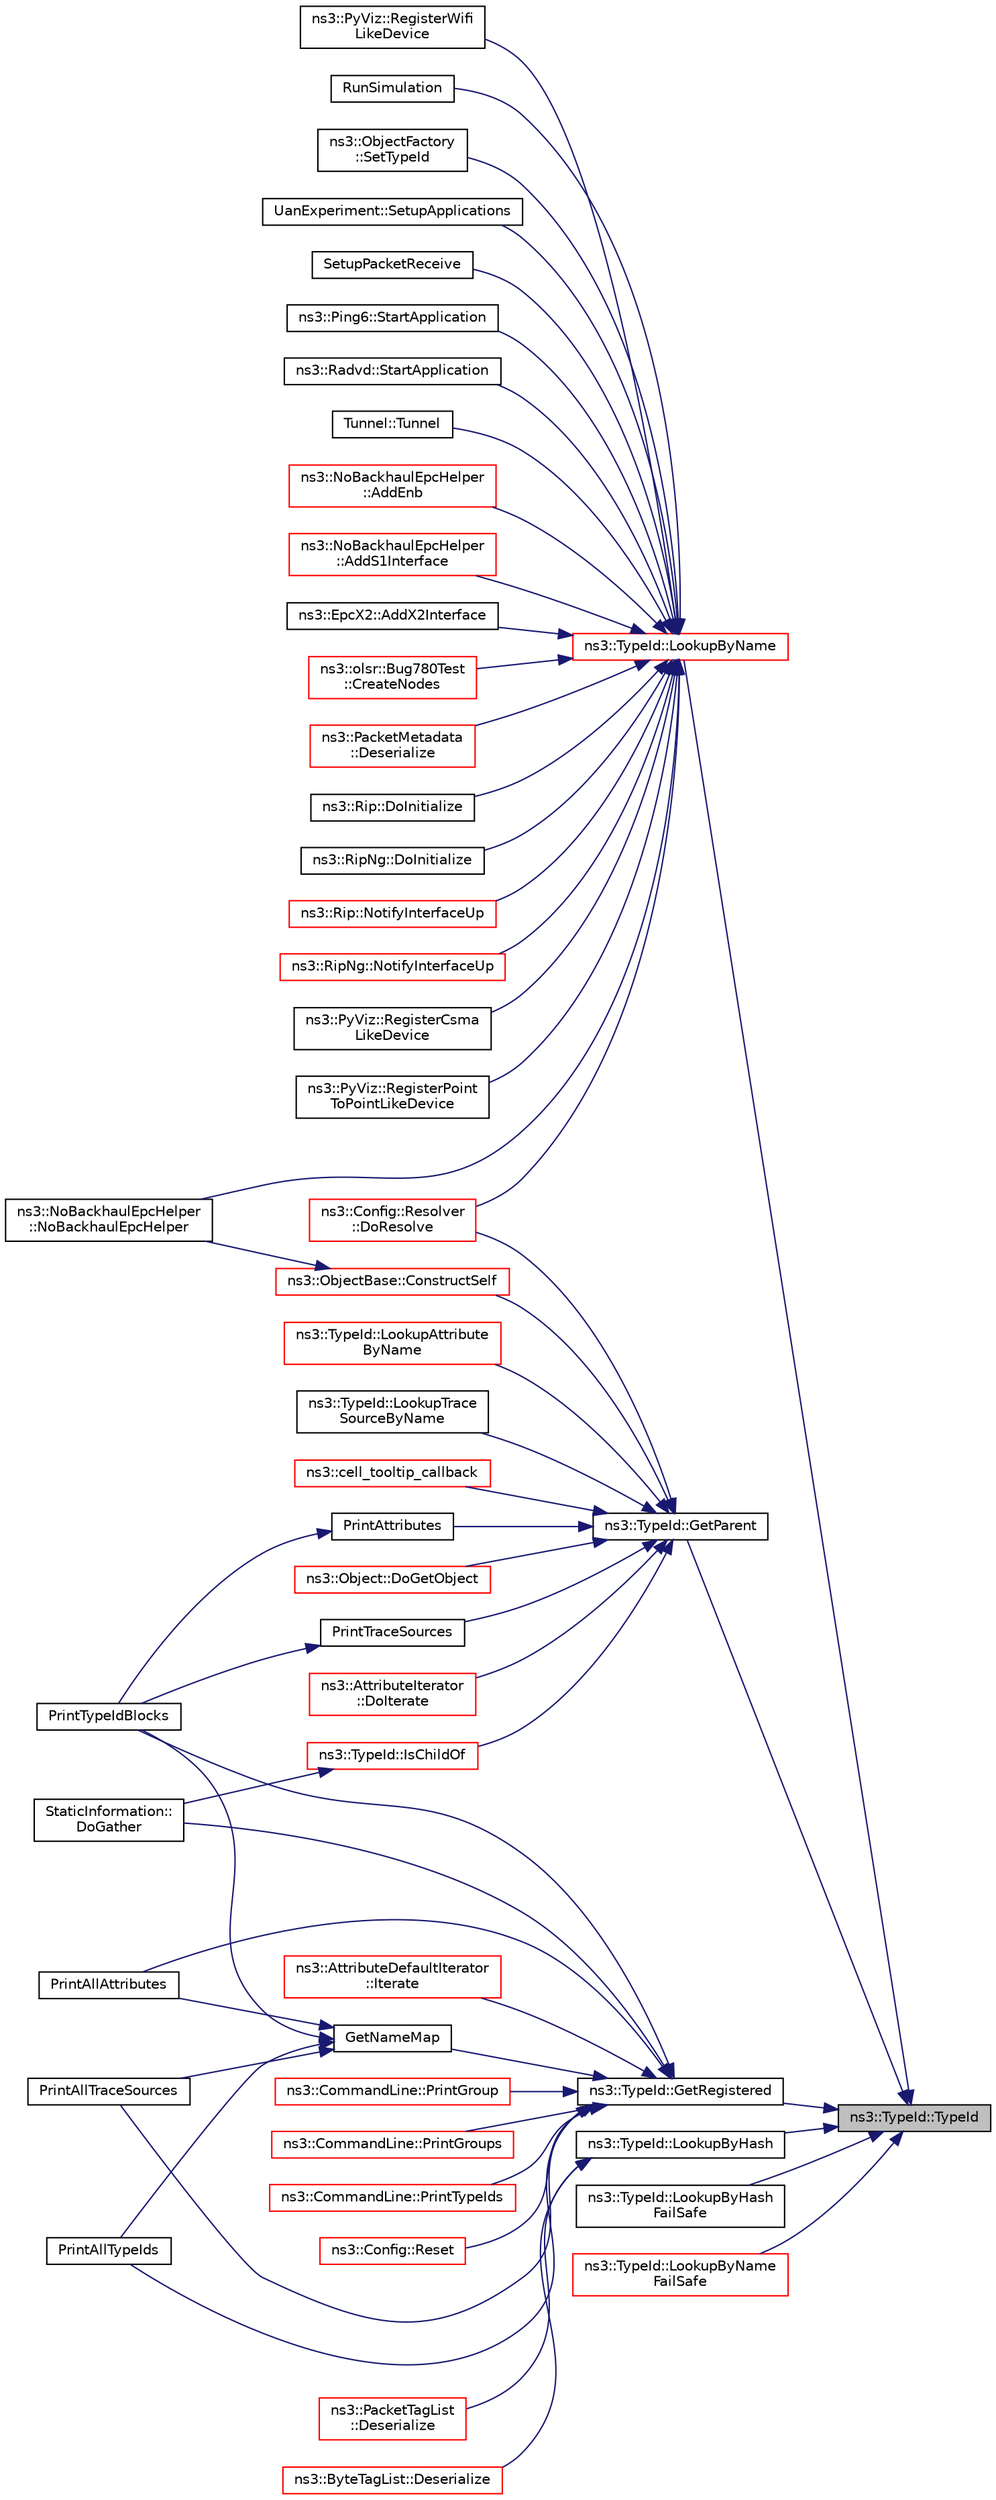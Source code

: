 digraph "ns3::TypeId::TypeId"
{
 // LATEX_PDF_SIZE
  edge [fontname="Helvetica",fontsize="10",labelfontname="Helvetica",labelfontsize="10"];
  node [fontname="Helvetica",fontsize="10",shape=record];
  rankdir="RL";
  Node1 [label="ns3::TypeId::TypeId",height=0.2,width=0.4,color="black", fillcolor="grey75", style="filled", fontcolor="black",tooltip="Default constructor."];
  Node1 -> Node2 [dir="back",color="midnightblue",fontsize="10",style="solid",fontname="Helvetica"];
  Node2 [label="ns3::TypeId::GetParent",height=0.2,width=0.4,color="black", fillcolor="white", style="filled",URL="$classns3_1_1_type_id.html#ab84f81aee52154af39a8668b59c89d63",tooltip="Get the parent of this TypeId."];
  Node2 -> Node3 [dir="back",color="midnightblue",fontsize="10",style="solid",fontname="Helvetica"];
  Node3 [label="ns3::cell_tooltip_callback",height=0.2,width=0.4,color="red", fillcolor="white", style="filled",URL="$namespacens3.html#a0b4dc016823f5ae857205ca40e91cc56",tooltip="This function displays the tooltip for an object, pointer, vector item or an attribute."];
  Node2 -> Node6 [dir="back",color="midnightblue",fontsize="10",style="solid",fontname="Helvetica"];
  Node6 [label="ns3::ObjectBase::ConstructSelf",height=0.2,width=0.4,color="red", fillcolor="white", style="filled",URL="$classns3_1_1_object_base.html#a5cda18dec6d0744cb652a3ed60056958",tooltip="Complete construction of ObjectBase; invoked by derived classes."];
  Node6 -> Node10 [dir="back",color="midnightblue",fontsize="10",style="solid",fontname="Helvetica"];
  Node10 [label="ns3::NoBackhaulEpcHelper\l::NoBackhaulEpcHelper",height=0.2,width=0.4,color="black", fillcolor="white", style="filled",URL="$classns3_1_1_no_backhaul_epc_helper.html#a8822666431eefe3a78ba2a0bf4ca1bae",tooltip="Constructor."];
  Node2 -> Node2515 [dir="back",color="midnightblue",fontsize="10",style="solid",fontname="Helvetica"];
  Node2515 [label="ns3::Object::DoGetObject",height=0.2,width=0.4,color="red", fillcolor="white", style="filled",URL="$classns3_1_1_object.html#a7c009975f7c0994cb47a69f713745e0a",tooltip="Find an Object of TypeId tid in the aggregates of this Object."];
  Node2 -> Node2882 [dir="back",color="midnightblue",fontsize="10",style="solid",fontname="Helvetica"];
  Node2882 [label="ns3::AttributeIterator\l::DoIterate",height=0.2,width=0.4,color="red", fillcolor="white", style="filled",URL="$classns3_1_1_attribute_iterator.html#a01259d50f232e21c9c605547e26b34bb",tooltip="Perform the iteration."];
  Node2 -> Node2627 [dir="back",color="midnightblue",fontsize="10",style="solid",fontname="Helvetica"];
  Node2627 [label="ns3::Config::Resolver\l::DoResolve",height=0.2,width=0.4,color="red", fillcolor="white", style="filled",URL="$classns3_1_1_config_1_1_resolver.html#a9a11800bcd8194622703c5cd154ba792",tooltip="Parse the next element in the Config path."];
  Node2 -> Node2885 [dir="back",color="midnightblue",fontsize="10",style="solid",fontname="Helvetica"];
  Node2885 [label="ns3::TypeId::IsChildOf",height=0.2,width=0.4,color="red", fillcolor="white", style="filled",URL="$classns3_1_1_type_id.html#a02b9c60d4ffef50415801ba7fd32a408",tooltip="Check if this TypeId is a child of another."];
  Node2885 -> Node2886 [dir="back",color="midnightblue",fontsize="10",style="solid",fontname="Helvetica"];
  Node2886 [label="StaticInformation::\lDoGather",height=0.2,width=0.4,color="black", fillcolor="white", style="filled",URL="$class_static_information.html#a069effffe5ecd58b6cc7eeb86d4eed0e",tooltip="Gather attribute, configuration path information for tid."];
  Node2 -> Node2895 [dir="back",color="midnightblue",fontsize="10",style="solid",fontname="Helvetica"];
  Node2895 [label="ns3::TypeId::LookupAttribute\lByName",height=0.2,width=0.4,color="red", fillcolor="white", style="filled",URL="$classns3_1_1_type_id.html#ac93d12d22acdb179d34039511d6680e7",tooltip="Find an Attribute by name, retrieving the associated AttributeInformation."];
  Node2 -> Node3036 [dir="back",color="midnightblue",fontsize="10",style="solid",fontname="Helvetica"];
  Node3036 [label="ns3::TypeId::LookupTrace\lSourceByName",height=0.2,width=0.4,color="black", fillcolor="white", style="filled",URL="$classns3_1_1_type_id.html#af8bbf87c709acb4a6433fd24be09d2b9",tooltip="Find a TraceSource by name, retrieving the associated TraceSourceInformation."];
  Node2 -> Node3037 [dir="back",color="midnightblue",fontsize="10",style="solid",fontname="Helvetica"];
  Node3037 [label="PrintAttributes",height=0.2,width=0.4,color="black", fillcolor="white", style="filled",URL="$print-introspected-doxygen_8cc.html#ae1835e579578f69543dea8a8ef9a6d1b",tooltip="Print the Attributes block for tid, including Attributes declared in base classes."];
  Node3037 -> Node3038 [dir="back",color="midnightblue",fontsize="10",style="solid",fontname="Helvetica"];
  Node3038 [label="PrintTypeIdBlocks",height=0.2,width=0.4,color="black", fillcolor="white", style="filled",URL="$print-introspected-doxygen_8cc.html#a62645d02d71b5d1622ccb9f16d5fa412",tooltip="Print the doxy block for each TypeId."];
  Node2 -> Node3039 [dir="back",color="midnightblue",fontsize="10",style="solid",fontname="Helvetica"];
  Node3039 [label="PrintTraceSources",height=0.2,width=0.4,color="black", fillcolor="white", style="filled",URL="$print-introspected-doxygen_8cc.html#aa2166166c1bd1796ad0b51f7273491df",tooltip="Print the Trace sources block for tid, including Trace sources declared in base classes."];
  Node3039 -> Node3038 [dir="back",color="midnightblue",fontsize="10",style="solid",fontname="Helvetica"];
  Node1 -> Node3040 [dir="back",color="midnightblue",fontsize="10",style="solid",fontname="Helvetica"];
  Node3040 [label="ns3::TypeId::GetRegistered",height=0.2,width=0.4,color="black", fillcolor="white", style="filled",URL="$classns3_1_1_type_id.html#a8ae1cde65c16fc46c9c8608c73e4c4c6",tooltip="Get a TypeId by index."];
  Node3040 -> Node2886 [dir="back",color="midnightblue",fontsize="10",style="solid",fontname="Helvetica"];
  Node3040 -> Node3041 [dir="back",color="midnightblue",fontsize="10",style="solid",fontname="Helvetica"];
  Node3041 [label="GetNameMap",height=0.2,width=0.4,color="black", fillcolor="white", style="filled",URL="$print-introspected-doxygen_8cc.html#a196946b40d2e3c6afe86088e17076d3e",tooltip="Create a map from the class names to their index in the vector of TypeId's so that the names will end..."];
  Node3041 -> Node3042 [dir="back",color="midnightblue",fontsize="10",style="solid",fontname="Helvetica"];
  Node3042 [label="PrintAllAttributes",height=0.2,width=0.4,color="black", fillcolor="white", style="filled",URL="$print-introspected-doxygen_8cc.html#a6582b74e79d2b00f171c8e644108bc87",tooltip="Print the list of all Attributes."];
  Node3041 -> Node3043 [dir="back",color="midnightblue",fontsize="10",style="solid",fontname="Helvetica"];
  Node3043 [label="PrintAllTraceSources",height=0.2,width=0.4,color="black", fillcolor="white", style="filled",URL="$print-introspected-doxygen_8cc.html#a23d80244adcc8de3ea7f21080a6d9bbe",tooltip="Print the list of all Trace sources."];
  Node3041 -> Node3044 [dir="back",color="midnightblue",fontsize="10",style="solid",fontname="Helvetica"];
  Node3044 [label="PrintAllTypeIds",height=0.2,width=0.4,color="black", fillcolor="white", style="filled",URL="$print-introspected-doxygen_8cc.html#ace05c489c3a08800a0bfbadb8d4867de",tooltip="Print the list of all TypeIds."];
  Node3041 -> Node3038 [dir="back",color="midnightblue",fontsize="10",style="solid",fontname="Helvetica"];
  Node3040 -> Node3045 [dir="back",color="midnightblue",fontsize="10",style="solid",fontname="Helvetica"];
  Node3045 [label="ns3::AttributeDefaultIterator\l::Iterate",height=0.2,width=0.4,color="red", fillcolor="white", style="filled",URL="$classns3_1_1_attribute_default_iterator.html#a45ad9397f93cfacce5f13b232447d251",tooltip="This function will go through all the TypeIds and get only the attributes which are explicit values (..."];
  Node3040 -> Node3042 [dir="back",color="midnightblue",fontsize="10",style="solid",fontname="Helvetica"];
  Node3040 -> Node3043 [dir="back",color="midnightblue",fontsize="10",style="solid",fontname="Helvetica"];
  Node3040 -> Node3044 [dir="back",color="midnightblue",fontsize="10",style="solid",fontname="Helvetica"];
  Node3040 -> Node3048 [dir="back",color="midnightblue",fontsize="10",style="solid",fontname="Helvetica"];
  Node3048 [label="ns3::CommandLine::PrintGroup",height=0.2,width=0.4,color="red", fillcolor="white", style="filled",URL="$classns3_1_1_command_line.html#a5cc51bae70149bc24ed7bd32cf12d430",tooltip="Handler for --PrintGroup: print all types belonging to a given group."];
  Node3040 -> Node3052 [dir="back",color="midnightblue",fontsize="10",style="solid",fontname="Helvetica"];
  Node3052 [label="ns3::CommandLine::PrintGroups",height=0.2,width=0.4,color="red", fillcolor="white", style="filled",URL="$classns3_1_1_command_line.html#a1bc3099a0664f0ffa223b3d953fddff3",tooltip="Handler for --PrintGroups: print all TypeId group names."];
  Node3040 -> Node3038 [dir="back",color="midnightblue",fontsize="10",style="solid",fontname="Helvetica"];
  Node3040 -> Node3053 [dir="back",color="midnightblue",fontsize="10",style="solid",fontname="Helvetica"];
  Node3053 [label="ns3::CommandLine::PrintTypeIds",height=0.2,width=0.4,color="red", fillcolor="white", style="filled",URL="$classns3_1_1_command_line.html#a211b4fb0f07de24267ff58687d4defac",tooltip="Handler for --PrintTypeIds: print all TypeId names."];
  Node3040 -> Node3054 [dir="back",color="midnightblue",fontsize="10",style="solid",fontname="Helvetica"];
  Node3054 [label="ns3::Config::Reset",height=0.2,width=0.4,color="red", fillcolor="white", style="filled",URL="$group__config.html#ga2c1b65724f42f8c72276d7e7ad6df6db",tooltip="Reset the initial value of every attribute as well as the value of every global to what they were bef..."];
  Node1 -> Node3070 [dir="back",color="midnightblue",fontsize="10",style="solid",fontname="Helvetica"];
  Node3070 [label="ns3::TypeId::LookupByHash",height=0.2,width=0.4,color="black", fillcolor="white", style="filled",URL="$classns3_1_1_type_id.html#a89c7bc12203e64d22c402ba4b49cfb07",tooltip="Get a TypeId by hash."];
  Node3070 -> Node3071 [dir="back",color="midnightblue",fontsize="10",style="solid",fontname="Helvetica"];
  Node3071 [label="ns3::ByteTagList::Deserialize",height=0.2,width=0.4,color="red", fillcolor="white", style="filled",URL="$classns3_1_1_byte_tag_list.html#a0c784d5101f1fc72eaca293a36b7e5d9",tooltip="Deserialize tag list from the provided buffer."];
  Node3070 -> Node3074 [dir="back",color="midnightblue",fontsize="10",style="solid",fontname="Helvetica"];
  Node3074 [label="ns3::PacketTagList\l::Deserialize",height=0.2,width=0.4,color="red", fillcolor="white", style="filled",URL="$classns3_1_1_packet_tag_list.html#a0a45f351c8b4ab3344b46dd04d5b8115",tooltip="Deserialize tag list from the provided buffer."];
  Node1 -> Node3075 [dir="back",color="midnightblue",fontsize="10",style="solid",fontname="Helvetica"];
  Node3075 [label="ns3::TypeId::LookupByHash\lFailSafe",height=0.2,width=0.4,color="black", fillcolor="white", style="filled",URL="$classns3_1_1_type_id.html#a3b82356d8b073ce008c3254f175ecbc8",tooltip="Get a TypeId by hash."];
  Node1 -> Node3076 [dir="back",color="midnightblue",fontsize="10",style="solid",fontname="Helvetica"];
  Node3076 [label="ns3::TypeId::LookupByName",height=0.2,width=0.4,color="red", fillcolor="white", style="filled",URL="$classns3_1_1_type_id.html#a119cf99c20931fdc294602cd360b180e",tooltip="Get a TypeId by name."];
  Node3076 -> Node10 [dir="back",color="midnightblue",fontsize="10",style="solid",fontname="Helvetica"];
  Node3076 -> Node744 [dir="back",color="midnightblue",fontsize="10",style="solid",fontname="Helvetica"];
  Node744 [label="Tunnel::Tunnel",height=0.2,width=0.4,color="black", fillcolor="white", style="filled",URL="$class_tunnel.html#af5941266fdb3798bb27c026da801d28d",tooltip=" "];
  Node3076 -> Node2518 [dir="back",color="midnightblue",fontsize="10",style="solid",fontname="Helvetica"];
  Node2518 [label="ns3::NoBackhaulEpcHelper\l::AddEnb",height=0.2,width=0.4,color="red", fillcolor="white", style="filled",URL="$classns3_1_1_no_backhaul_epc_helper.html#aa1cdaed2fa4b5f0683c30b6090b37540",tooltip="Add an eNB to the EPC."];
  Node3076 -> Node2562 [dir="back",color="midnightblue",fontsize="10",style="solid",fontname="Helvetica"];
  Node2562 [label="ns3::NoBackhaulEpcHelper\l::AddS1Interface",height=0.2,width=0.4,color="red", fillcolor="white", style="filled",URL="$classns3_1_1_no_backhaul_epc_helper.html#aba81459f3369b2db12b9fed75440d4e6",tooltip="Add an S1 interface between an eNB and a SGW."];
  Node3076 -> Node2619 [dir="back",color="midnightblue",fontsize="10",style="solid",fontname="Helvetica"];
  Node2619 [label="ns3::EpcX2::AddX2Interface",height=0.2,width=0.4,color="black", fillcolor="white", style="filled",URL="$classns3_1_1_epc_x2.html#a4bcd4423802914da0356051ecf79d2f1",tooltip="Add an X2 interface to this EPC X2 entity."];
  Node3076 -> Node2113 [dir="back",color="midnightblue",fontsize="10",style="solid",fontname="Helvetica"];
  Node2113 [label="ns3::olsr::Bug780Test\l::CreateNodes",height=0.2,width=0.4,color="red", fillcolor="white", style="filled",URL="$classns3_1_1olsr_1_1_bug780_test.html#a87a836a5491da4a21a0b51d2a647b422",tooltip="Create & configure test network."];
  Node3076 -> Node3077 [dir="back",color="midnightblue",fontsize="10",style="solid",fontname="Helvetica"];
  Node3077 [label="ns3::PacketMetadata\l::Deserialize",height=0.2,width=0.4,color="red", fillcolor="white", style="filled",URL="$classns3_1_1_packet_metadata.html#a88efb0a5ff0339b9430ded4e3452397d",tooltip="Deserialization from raw uint8_t*."];
  Node3076 -> Node625 [dir="back",color="midnightblue",fontsize="10",style="solid",fontname="Helvetica"];
  Node625 [label="ns3::Rip::DoInitialize",height=0.2,width=0.4,color="black", fillcolor="white", style="filled",URL="$classns3_1_1_rip.html#a622ec450ec78945f81986b64ce3dcbed",tooltip="Start protocol operation."];
  Node3076 -> Node627 [dir="back",color="midnightblue",fontsize="10",style="solid",fontname="Helvetica"];
  Node627 [label="ns3::RipNg::DoInitialize",height=0.2,width=0.4,color="black", fillcolor="white", style="filled",URL="$classns3_1_1_rip_ng.html#a81a7056d4a1d1afc266181406f5dbf64",tooltip="Start protocol operation."];
  Node3076 -> Node2627 [dir="back",color="midnightblue",fontsize="10",style="solid",fontname="Helvetica"];
  Node3076 -> Node840 [dir="back",color="midnightblue",fontsize="10",style="solid",fontname="Helvetica"];
  Node840 [label="ns3::Rip::NotifyInterfaceUp",height=0.2,width=0.4,color="red", fillcolor="white", style="filled",URL="$classns3_1_1_rip.html#a4c9095a4429399f342eb1bce3f20df59",tooltip=" "];
  Node3076 -> Node844 [dir="back",color="midnightblue",fontsize="10",style="solid",fontname="Helvetica"];
  Node844 [label="ns3::RipNg::NotifyInterfaceUp",height=0.2,width=0.4,color="red", fillcolor="white", style="filled",URL="$classns3_1_1_rip_ng.html#a588e191ae91316e498a8e5c84a9c77fb",tooltip="Notify when specified interface goes UP."];
  Node3076 -> Node2250 [dir="back",color="midnightblue",fontsize="10",style="solid",fontname="Helvetica"];
  Node2250 [label="ns3::PyViz::RegisterCsma\lLikeDevice",height=0.2,width=0.4,color="black", fillcolor="white", style="filled",URL="$classns3_1_1_py_viz.html#a222dd813791398f8bf76371dc9288772",tooltip="Register CSMA like device function."];
  Node3076 -> Node2254 [dir="back",color="midnightblue",fontsize="10",style="solid",fontname="Helvetica"];
  Node2254 [label="ns3::PyViz::RegisterPoint\lToPointLikeDevice",height=0.2,width=0.4,color="black", fillcolor="white", style="filled",URL="$classns3_1_1_py_viz.html#ab4fcab57c7fe0d3724b786e0cb9a6f63",tooltip="Register point to point like device function."];
  Node3076 -> Node2256 [dir="back",color="midnightblue",fontsize="10",style="solid",fontname="Helvetica"];
  Node2256 [label="ns3::PyViz::RegisterWifi\lLikeDevice",height=0.2,width=0.4,color="black", fillcolor="white", style="filled",URL="$classns3_1_1_py_viz.html#a8c41fd7483bc8fc914a41dc29e7e5b27",tooltip="Register WIFI like device function."];
  Node3076 -> Node1334 [dir="back",color="midnightblue",fontsize="10",style="solid",fontname="Helvetica"];
  Node1334 [label="RunSimulation",height=0.2,width=0.4,color="black", fillcolor="white", style="filled",URL="$main-simple_8cc.html#aae4a035f2107d100249164fe508bac66",tooltip=" "];
  Node3076 -> Node3078 [dir="back",color="midnightblue",fontsize="10",style="solid",fontname="Helvetica"];
  Node3078 [label="ns3::ObjectFactory\l::SetTypeId",height=0.2,width=0.4,color="black", fillcolor="white", style="filled",URL="$classns3_1_1_object_factory.html#affafbb7457b9b2614f57858126e576b1",tooltip="Set the TypeId of the Objects to be created by this factory."];
  Node3076 -> Node2016 [dir="back",color="midnightblue",fontsize="10",style="solid",fontname="Helvetica"];
  Node2016 [label="UanExperiment::SetupApplications",height=0.2,width=0.4,color="black", fillcolor="white", style="filled",URL="$class_uan_experiment.html#ad62aa5f0923163f18258fa09d54d2f40",tooltip="Set the UAN nodes communication channels."];
  Node3076 -> Node2620 [dir="back",color="midnightblue",fontsize="10",style="solid",fontname="Helvetica"];
  Node2620 [label="SetupPacketReceive",height=0.2,width=0.4,color="black", fillcolor="white", style="filled",URL="$adhoc-aloha-ideal-phy-with-microwave-oven_8cc.html#a3858f39b0c1d0e52120fef78a82673cb",tooltip=" "];
  Node3076 -> Node944 [dir="back",color="midnightblue",fontsize="10",style="solid",fontname="Helvetica"];
  Node944 [label="ns3::Ping6::StartApplication",height=0.2,width=0.4,color="black", fillcolor="white", style="filled",URL="$classns3_1_1_ping6.html#aa7b184cb61e3c3cb32aefa4d0407f521",tooltip="Start the application."];
  Node3076 -> Node1472 [dir="back",color="midnightblue",fontsize="10",style="solid",fontname="Helvetica"];
  Node1472 [label="ns3::Radvd::StartApplication",height=0.2,width=0.4,color="black", fillcolor="white", style="filled",URL="$classns3_1_1_radvd.html#ab3d7cd100356262e43c24e608ef1aff4",tooltip="Start the application."];
  Node1 -> Node3080 [dir="back",color="midnightblue",fontsize="10",style="solid",fontname="Helvetica"];
  Node3080 [label="ns3::TypeId::LookupByName\lFailSafe",height=0.2,width=0.4,color="red", fillcolor="white", style="filled",URL="$classns3_1_1_type_id.html#acceab1f57bfe3c3af02130277d409f14",tooltip="Get a TypeId by name."];
}
